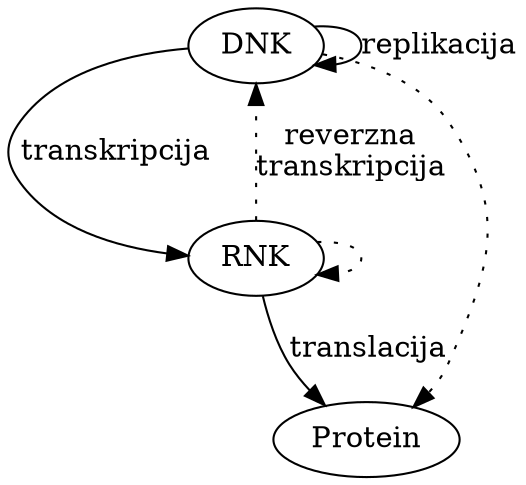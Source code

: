 digraph digraphname {
  dnk [label="DNK"];
  rnk [label="RNK"];
  protein [label="Protein"];

  /* dnk -> dnk [label="replikacija" fontcolor=red color=red]; */
  /* dnk -> rnk [label="transkripcija"fontcolor=red color=red ]; */
  dnk -> dnk [label="replikacija"];
  dnk -> rnk [label="transkripcija"];
  rnk -> dnk [style=dotted label="reverzna\ntranskripcija"]
  rnk -> rnk [style=dotted]
  rnk -> protein [label="translacija"];
  /* rnk -> protein [label="translacija" fontcolor=red color=red]; */
  dnk -> protein [style=dotted]

}
